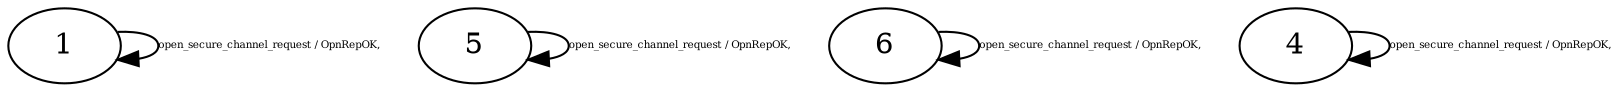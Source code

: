 digraph "Automata" { 
	 "1" [shape=ellipse,style=filled,fillcolor=white,URL="1"];
	 "5" [shape=ellipse,style=filled,fillcolor=white,URL="5"];
	 "6" [shape=ellipse,style=filled,fillcolor=white,URL="6"];
	 "4" [shape=ellipse,style=filled,fillcolor=white,URL="4"];
	 "1"->"1" [fontsize=5,label="open_secure_channel_request / OpnRepOK,",URL="t15"];
	 "4"->"4" [fontsize=5,label="open_secure_channel_request / OpnRepOK,",URL="t57"];
	 "6"->"6" [fontsize=5,label="open_secure_channel_request / OpnRepOK,",URL="t85"];
	 "5"->"5" [fontsize=5,label="open_secure_channel_request / OpnRepOK,",URL="t71"];
}

